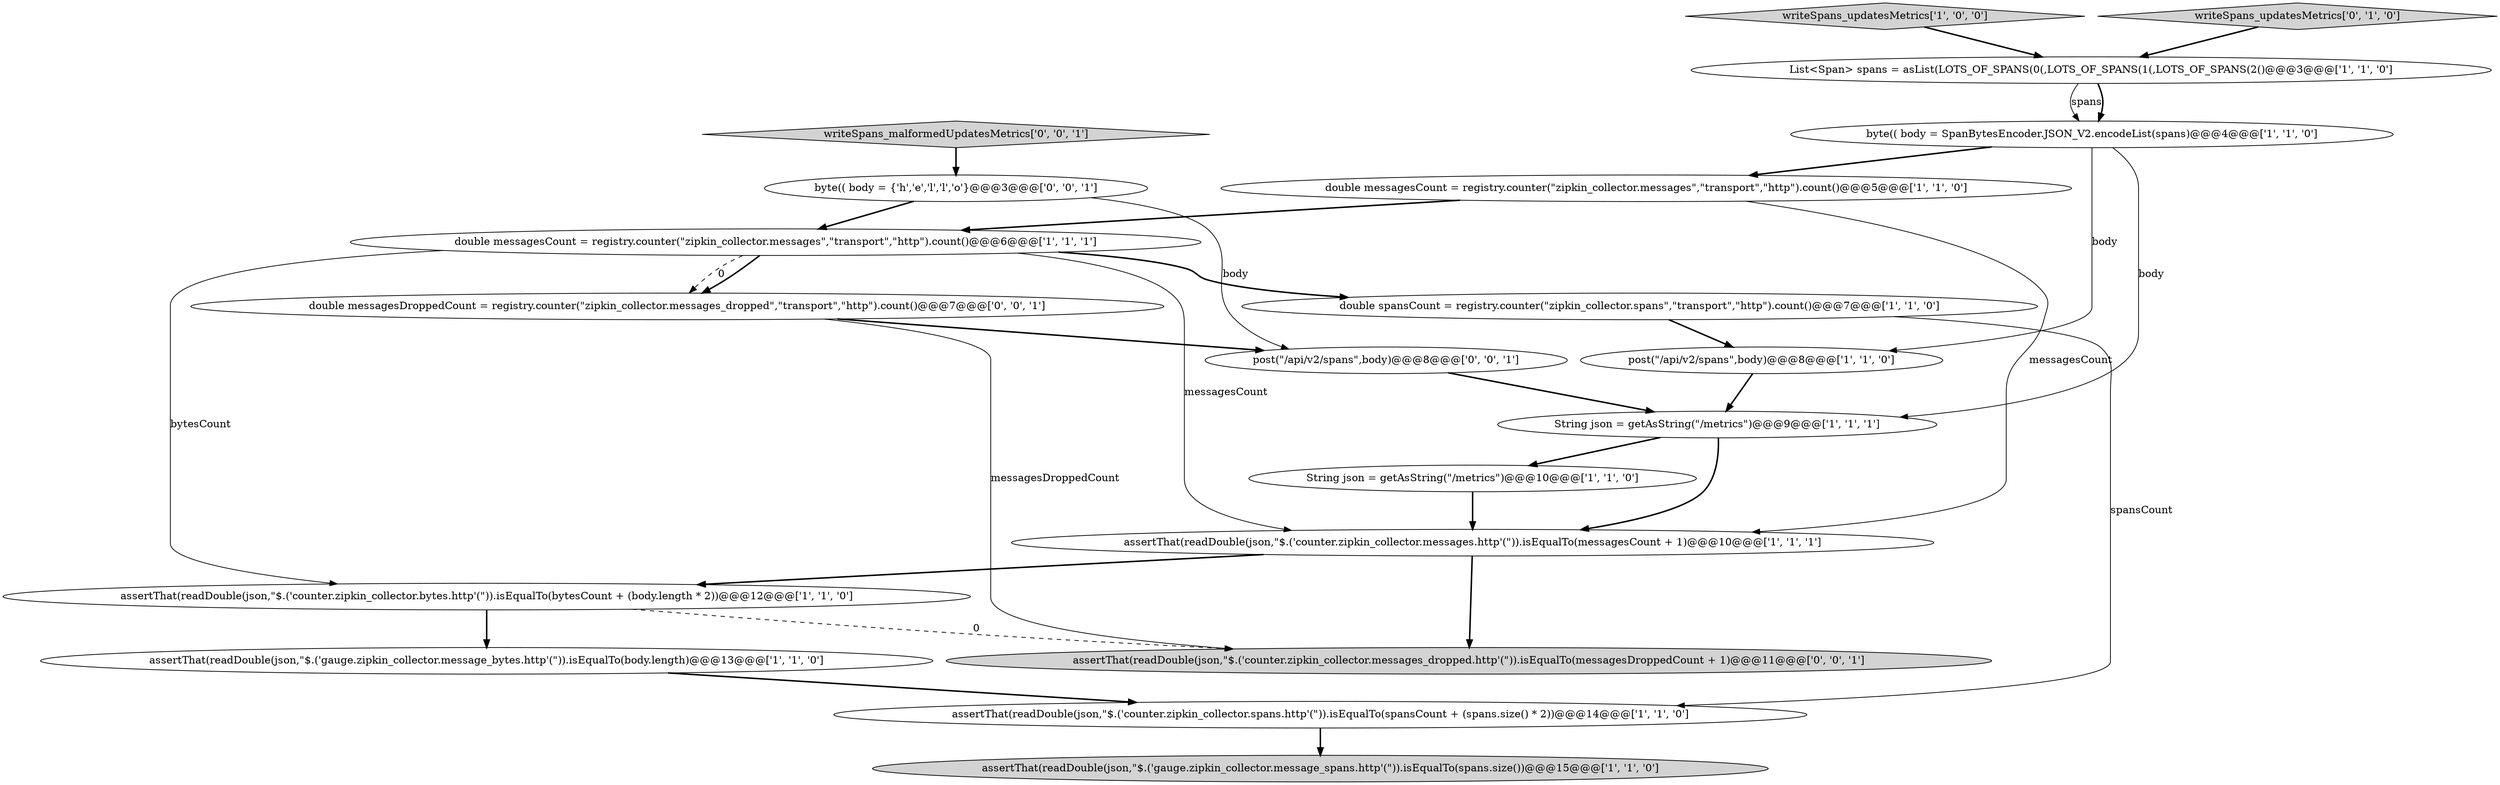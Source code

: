 digraph {
1 [style = filled, label = "String json = getAsString(\"/metrics\")@@@9@@@['1', '1', '1']", fillcolor = white, shape = ellipse image = "AAA0AAABBB1BBB"];
13 [style = filled, label = "post(\"/api/v2/spans\",body)@@@8@@@['1', '1', '0']", fillcolor = white, shape = ellipse image = "AAA0AAABBB1BBB"];
2 [style = filled, label = "writeSpans_updatesMetrics['1', '0', '0']", fillcolor = lightgray, shape = diamond image = "AAA0AAABBB1BBB"];
3 [style = filled, label = "double spansCount = registry.counter(\"zipkin_collector.spans\",\"transport\",\"http\").count()@@@7@@@['1', '1', '0']", fillcolor = white, shape = ellipse image = "AAA0AAABBB1BBB"];
11 [style = filled, label = "assertThat(readDouble(json,\"$.('gauge.zipkin_collector.message_bytes.http'(\")).isEqualTo(body.length)@@@13@@@['1', '1', '0']", fillcolor = white, shape = ellipse image = "AAA0AAABBB1BBB"];
0 [style = filled, label = "byte(( body = SpanBytesEncoder.JSON_V2.encodeList(spans)@@@4@@@['1', '1', '0']", fillcolor = white, shape = ellipse image = "AAA0AAABBB1BBB"];
19 [style = filled, label = "double messagesDroppedCount = registry.counter(\"zipkin_collector.messages_dropped\",\"transport\",\"http\").count()@@@7@@@['0', '0', '1']", fillcolor = white, shape = ellipse image = "AAA0AAABBB3BBB"];
12 [style = filled, label = "double messagesCount = registry.counter(\"zipkin_collector.messages\",\"transport\",\"http\").count()@@@6@@@['1', '1', '1']", fillcolor = white, shape = ellipse image = "AAA0AAABBB1BBB"];
14 [style = filled, label = "writeSpans_updatesMetrics['0', '1', '0']", fillcolor = lightgray, shape = diamond image = "AAA0AAABBB2BBB"];
5 [style = filled, label = "List<Span> spans = asList(LOTS_OF_SPANS(0(,LOTS_OF_SPANS(1(,LOTS_OF_SPANS(2()@@@3@@@['1', '1', '0']", fillcolor = white, shape = ellipse image = "AAA0AAABBB1BBB"];
9 [style = filled, label = "double messagesCount = registry.counter(\"zipkin_collector.messages\",\"transport\",\"http\").count()@@@5@@@['1', '1', '0']", fillcolor = white, shape = ellipse image = "AAA0AAABBB1BBB"];
10 [style = filled, label = "assertThat(readDouble(json,\"$.('gauge.zipkin_collector.message_spans.http'(\")).isEqualTo(spans.size())@@@15@@@['1', '1', '0']", fillcolor = lightgray, shape = ellipse image = "AAA0AAABBB1BBB"];
8 [style = filled, label = "String json = getAsString(\"/metrics\")@@@10@@@['1', '1', '0']", fillcolor = white, shape = ellipse image = "AAA0AAABBB1BBB"];
15 [style = filled, label = "writeSpans_malformedUpdatesMetrics['0', '0', '1']", fillcolor = lightgray, shape = diamond image = "AAA0AAABBB3BBB"];
18 [style = filled, label = "assertThat(readDouble(json,\"$.('counter.zipkin_collector.messages_dropped.http'(\")).isEqualTo(messagesDroppedCount + 1)@@@11@@@['0', '0', '1']", fillcolor = lightgray, shape = ellipse image = "AAA0AAABBB3BBB"];
17 [style = filled, label = "byte(( body = {'h','e','l','l','o'}@@@3@@@['0', '0', '1']", fillcolor = white, shape = ellipse image = "AAA0AAABBB3BBB"];
6 [style = filled, label = "assertThat(readDouble(json,\"$.('counter.zipkin_collector.spans.http'(\")).isEqualTo(spansCount + (spans.size() * 2))@@@14@@@['1', '1', '0']", fillcolor = white, shape = ellipse image = "AAA0AAABBB1BBB"];
4 [style = filled, label = "assertThat(readDouble(json,\"$.('counter.zipkin_collector.messages.http'(\")).isEqualTo(messagesCount + 1)@@@10@@@['1', '1', '1']", fillcolor = white, shape = ellipse image = "AAA0AAABBB1BBB"];
16 [style = filled, label = "post(\"/api/v2/spans\",body)@@@8@@@['0', '0', '1']", fillcolor = white, shape = ellipse image = "AAA0AAABBB3BBB"];
7 [style = filled, label = "assertThat(readDouble(json,\"$.('counter.zipkin_collector.bytes.http'(\")).isEqualTo(bytesCount + (body.length * 2))@@@12@@@['1', '1', '0']", fillcolor = white, shape = ellipse image = "AAA0AAABBB1BBB"];
12->7 [style = solid, label="bytesCount"];
17->16 [style = solid, label="body"];
0->9 [style = bold, label=""];
1->4 [style = bold, label=""];
7->11 [style = bold, label=""];
1->8 [style = bold, label=""];
7->18 [style = dashed, label="0"];
11->6 [style = bold, label=""];
19->18 [style = solid, label="messagesDroppedCount"];
4->18 [style = bold, label=""];
3->6 [style = solid, label="spansCount"];
4->7 [style = bold, label=""];
13->1 [style = bold, label=""];
19->16 [style = bold, label=""];
0->1 [style = solid, label="body"];
5->0 [style = solid, label="spans"];
17->12 [style = bold, label=""];
15->17 [style = bold, label=""];
12->19 [style = dashed, label="0"];
0->13 [style = solid, label="body"];
5->0 [style = bold, label=""];
16->1 [style = bold, label=""];
6->10 [style = bold, label=""];
9->4 [style = solid, label="messagesCount"];
3->13 [style = bold, label=""];
12->3 [style = bold, label=""];
9->12 [style = bold, label=""];
8->4 [style = bold, label=""];
12->19 [style = bold, label=""];
2->5 [style = bold, label=""];
14->5 [style = bold, label=""];
12->4 [style = solid, label="messagesCount"];
}
